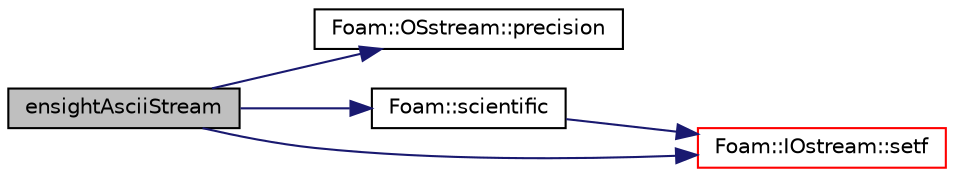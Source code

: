 digraph "ensightAsciiStream"
{
  bgcolor="transparent";
  edge [fontname="Helvetica",fontsize="10",labelfontname="Helvetica",labelfontsize="10"];
  node [fontname="Helvetica",fontsize="10",shape=record];
  rankdir="LR";
  Node1 [label="ensightAsciiStream",height=0.2,width=0.4,color="black", fillcolor="grey75", style="filled", fontcolor="black"];
  Node1 -> Node2 [color="midnightblue",fontsize="10",style="solid",fontname="Helvetica"];
  Node2 [label="Foam::OSstream::precision",height=0.2,width=0.4,color="black",URL="$a01780.html#a27f092ced0bab73e8b77a1b633d430d2",tooltip="Get precision of output field. "];
  Node1 -> Node3 [color="midnightblue",fontsize="10",style="solid",fontname="Helvetica"];
  Node3 [label="Foam::scientific",height=0.2,width=0.4,color="black",URL="$a10909.html#a78214b33dde7e68fda6f5609b6faa561"];
  Node3 -> Node4 [color="midnightblue",fontsize="10",style="solid",fontname="Helvetica"];
  Node4 [label="Foam::IOstream::setf",height=0.2,width=0.4,color="red",URL="$a01209.html#a7496d7abe05bdd8cffe2be14798ac34f",tooltip="Set flags of stream. "];
  Node1 -> Node4 [color="midnightblue",fontsize="10",style="solid",fontname="Helvetica"];
}
